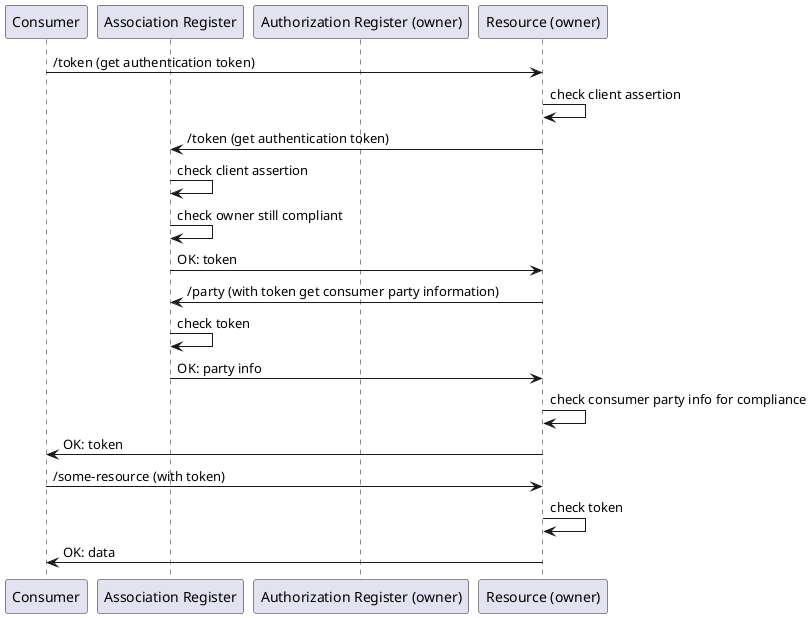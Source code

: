 @startuml

participant "Consumer" as consumer
participant "Association Register" as association
participant "Authorization Register (owner)" as ownerAr
participant "Resource (owner)" as ownerApi

consumer -> ownerApi : /token (get authentication token)
ownerApi -> ownerApi : check client assertion
ownerApi -> association : /token (get authentication token)
association -> association : check client assertion
association -> association : check owner still compliant
association -> ownerApi : OK: token
ownerApi -> association : /party (with token get consumer party information)
association -> association : check token
association -> ownerApi : OK: party info
ownerApi -> ownerApi : check consumer party info for compliance
ownerApi -> consumer : OK: token

consumer -> ownerApi : /some-resource (with token)
ownerApi -> ownerApi : check token
ownerApi -> consumer : OK: data

@enduml
